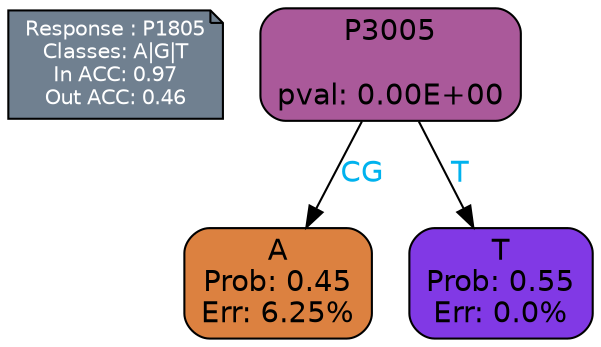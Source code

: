 digraph Tree {
node [shape=box, style="filled, rounded", color="black", fontname=helvetica] ;
graph [ranksep=equally, splines=polylines, bgcolor=transparent, dpi=600] ;
edge [fontname=helvetica] ;
LEGEND [label="Response : P1805
Classes: A|G|T
In ACC: 0.97
Out ACC: 0.46
",shape=note,align=left,style=filled,fillcolor="slategray",fontcolor="white",fontsize=10];1 [label="P3005

pval: 0.00E+00", fillcolor="#aa599a"] ;
2 [label="A
Prob: 0.45
Err: 6.25%", fillcolor="#dc8140"] ;
3 [label="T
Prob: 0.55
Err: 0.0%", fillcolor="#8139e5"] ;
1 -> 2 [label="CG",fontcolor=deepskyblue2] ;
1 -> 3 [label="T",fontcolor=deepskyblue2] ;
{rank = same; 2;3;}{rank = same; LEGEND;1;}}